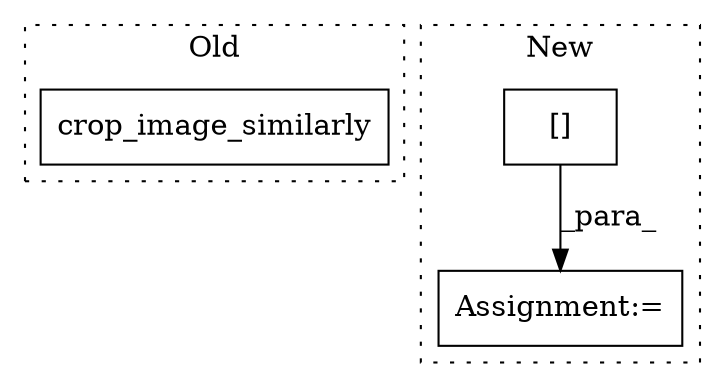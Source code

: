 digraph G {
subgraph cluster0 {
1 [label="crop_image_similarly" a="32" s="19158,19202" l="21,1" shape="box"];
label = "Old";
style="dotted";
}
subgraph cluster1 {
2 [label="[]" a="2" s="21024,21147" l="12,2" shape="box"];
3 [label="Assignment:=" a="7" s="21023" l="1" shape="box"];
label = "New";
style="dotted";
}
2 -> 3 [label="_para_"];
}
